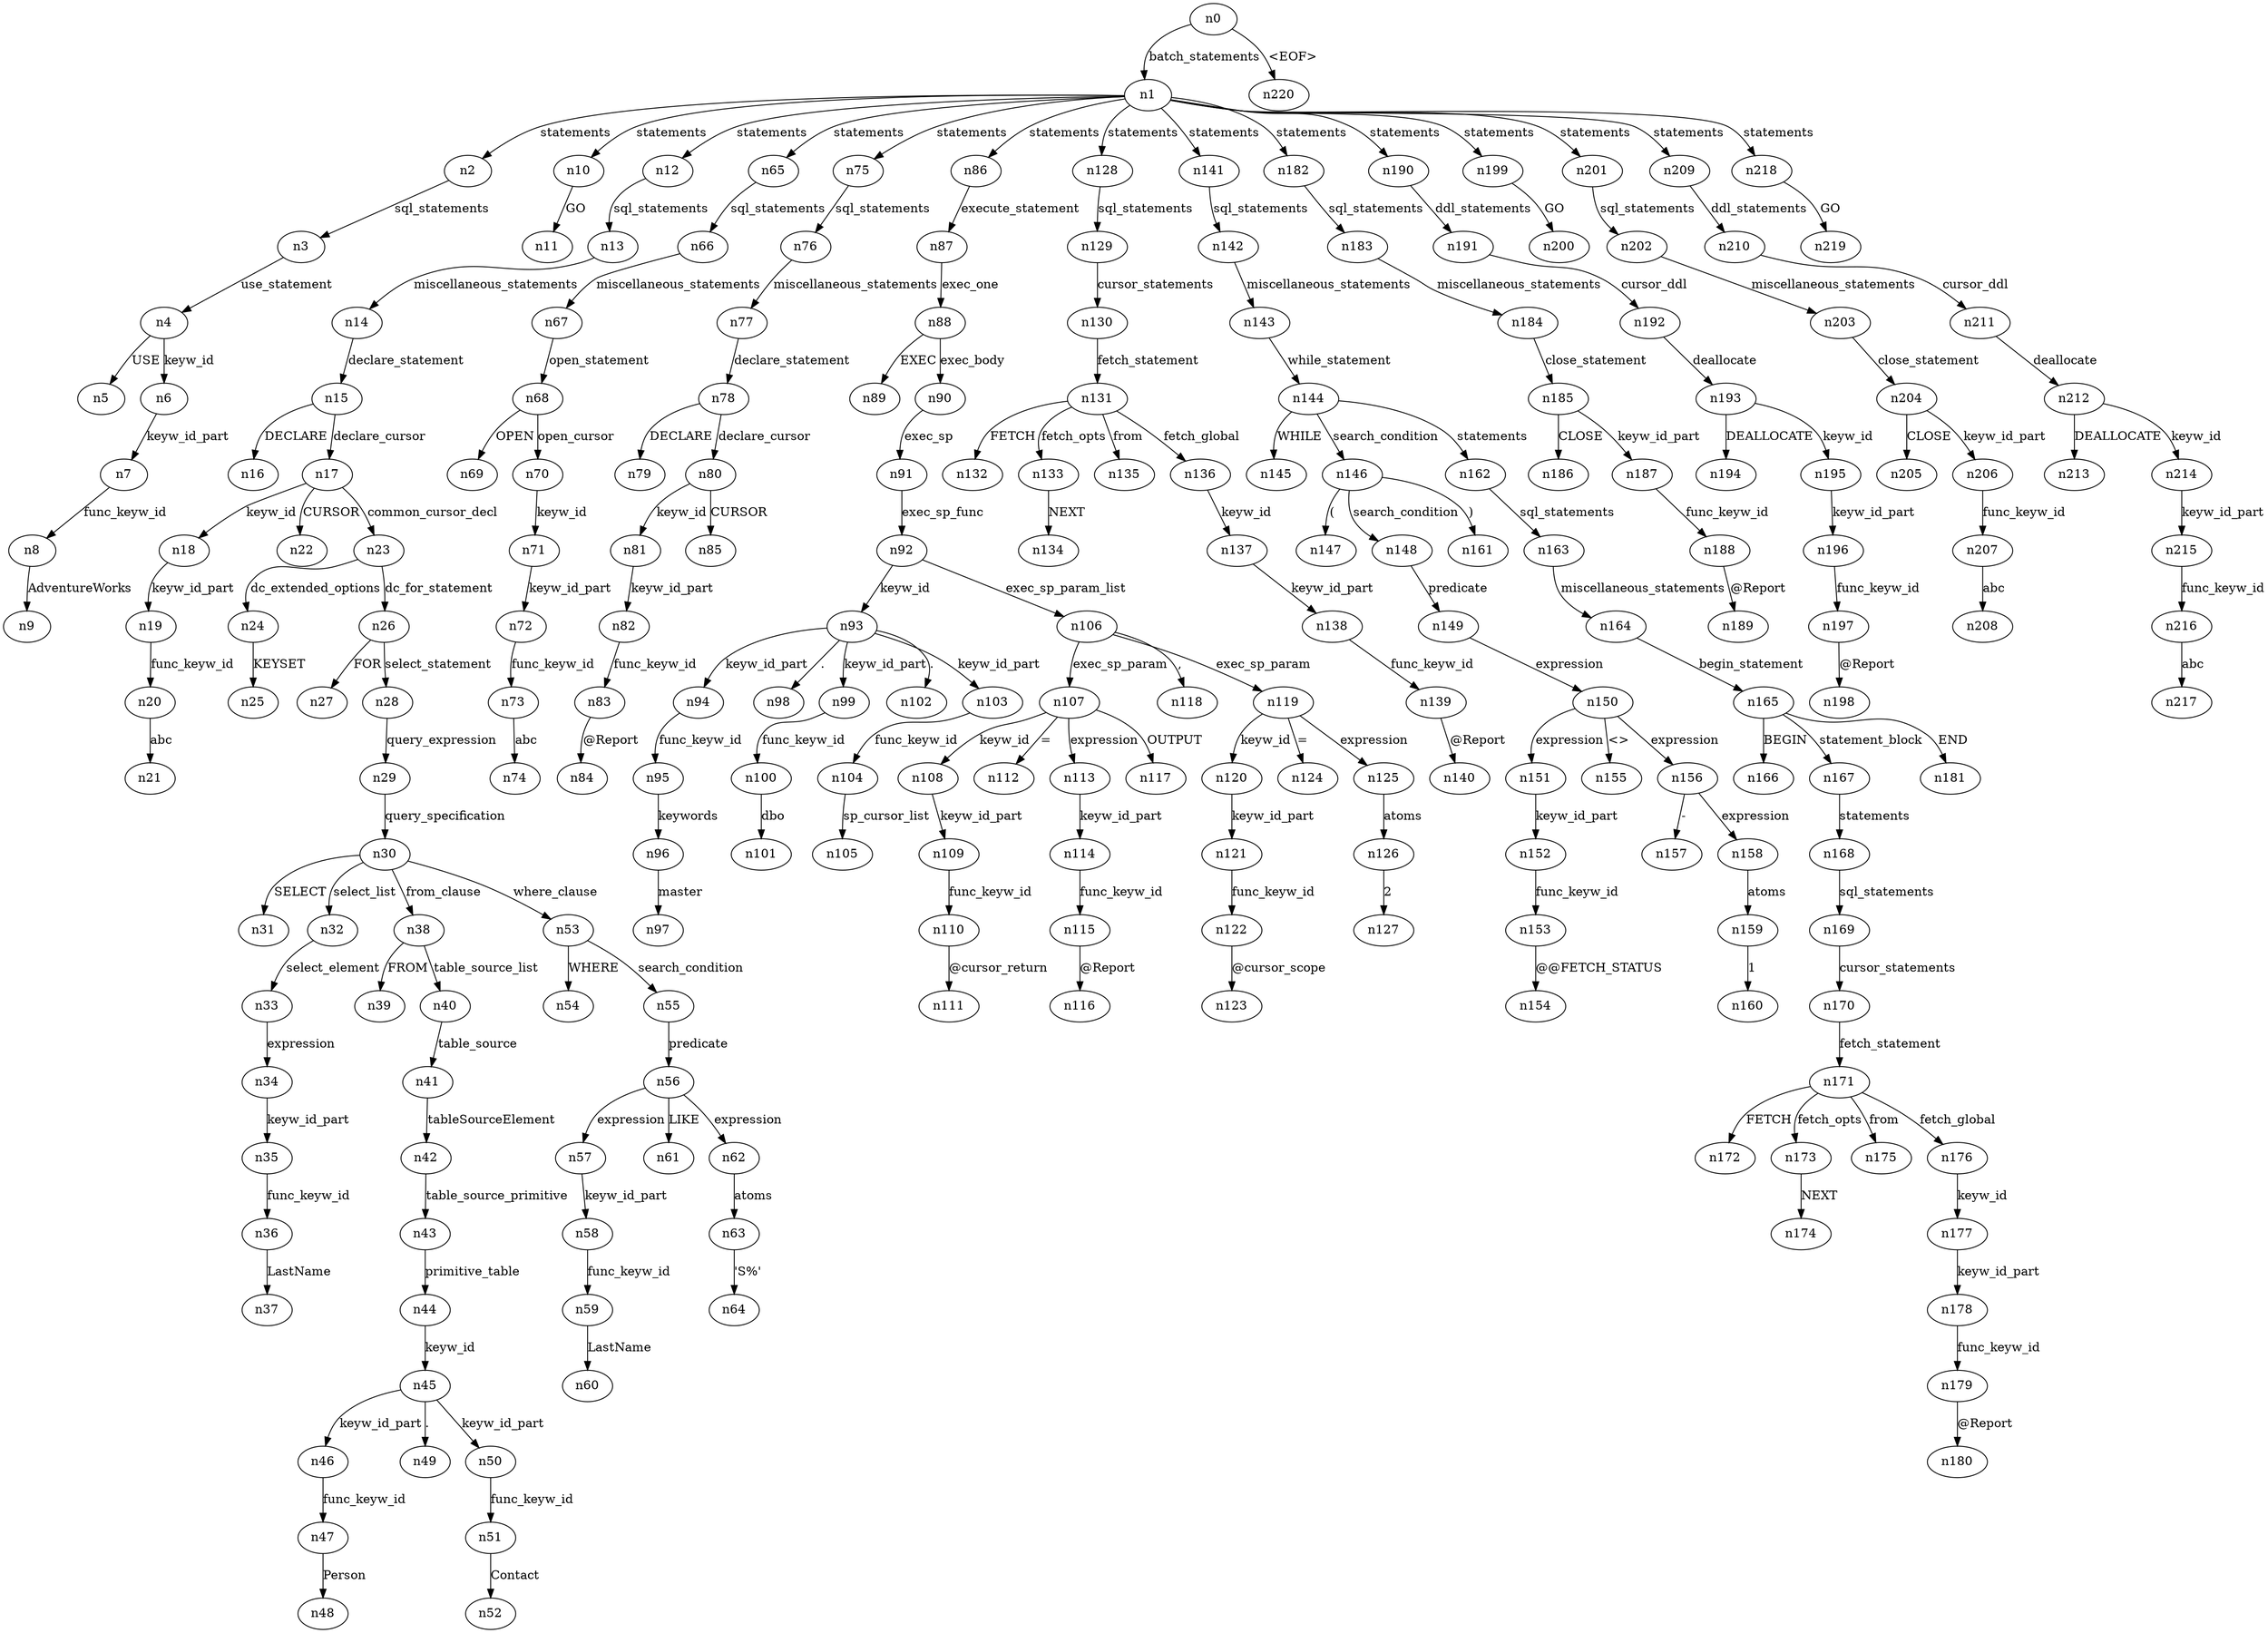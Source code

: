 digraph ParseTree {
  n0 -> n1 [label="batch_statements"];
  n1 -> n2 [label="statements"];
  n2 -> n3 [label="sql_statements"];
  n3 -> n4 [label="use_statement"];
  n4 -> n5 [label="USE"];
  n4 -> n6 [label="keyw_id"];
  n6 -> n7 [label="keyw_id_part"];
  n7 -> n8 [label="func_keyw_id"];
  n8 -> n9 [label="AdventureWorks"];
  n1 -> n10 [label="statements"];
  n10 -> n11 [label="GO"];
  n1 -> n12 [label="statements"];
  n12 -> n13 [label="sql_statements"];
  n13 -> n14 [label="miscellaneous_statements"];
  n14 -> n15 [label="declare_statement"];
  n15 -> n16 [label="DECLARE"];
  n15 -> n17 [label="declare_cursor"];
  n17 -> n18 [label="keyw_id"];
  n18 -> n19 [label="keyw_id_part"];
  n19 -> n20 [label="func_keyw_id"];
  n20 -> n21 [label="abc"];
  n17 -> n22 [label="CURSOR"];
  n17 -> n23 [label="common_cursor_decl"];
  n23 -> n24 [label="dc_extended_options"];
  n24 -> n25 [label="KEYSET"];
  n23 -> n26 [label="dc_for_statement"];
  n26 -> n27 [label="FOR"];
  n26 -> n28 [label="select_statement"];
  n28 -> n29 [label="query_expression"];
  n29 -> n30 [label="query_specification"];
  n30 -> n31 [label="SELECT"];
  n30 -> n32 [label="select_list"];
  n32 -> n33 [label="select_element"];
  n33 -> n34 [label="expression"];
  n34 -> n35 [label="keyw_id_part"];
  n35 -> n36 [label="func_keyw_id"];
  n36 -> n37 [label="LastName"];
  n30 -> n38 [label="from_clause"];
  n38 -> n39 [label="FROM"];
  n38 -> n40 [label="table_source_list"];
  n40 -> n41 [label="table_source"];
  n41 -> n42 [label="tableSourceElement"];
  n42 -> n43 [label="table_source_primitive"];
  n43 -> n44 [label="primitive_table"];
  n44 -> n45 [label="keyw_id"];
  n45 -> n46 [label="keyw_id_part"];
  n46 -> n47 [label="func_keyw_id"];
  n47 -> n48 [label="Person"];
  n45 -> n49 [label="."];
  n45 -> n50 [label="keyw_id_part"];
  n50 -> n51 [label="func_keyw_id"];
  n51 -> n52 [label="Contact"];
  n30 -> n53 [label="where_clause"];
  n53 -> n54 [label="WHERE"];
  n53 -> n55 [label="search_condition"];
  n55 -> n56 [label="predicate"];
  n56 -> n57 [label="expression"];
  n57 -> n58 [label="keyw_id_part"];
  n58 -> n59 [label="func_keyw_id"];
  n59 -> n60 [label="LastName"];
  n56 -> n61 [label="LIKE"];
  n56 -> n62 [label="expression"];
  n62 -> n63 [label="atoms"];
  n63 -> n64 [label="'S%'"];
  n1 -> n65 [label="statements"];
  n65 -> n66 [label="sql_statements"];
  n66 -> n67 [label="miscellaneous_statements"];
  n67 -> n68 [label="open_statement"];
  n68 -> n69 [label="OPEN"];
  n68 -> n70 [label="open_cursor"];
  n70 -> n71 [label="keyw_id"];
  n71 -> n72 [label="keyw_id_part"];
  n72 -> n73 [label="func_keyw_id"];
  n73 -> n74 [label="abc"];
  n1 -> n75 [label="statements"];
  n75 -> n76 [label="sql_statements"];
  n76 -> n77 [label="miscellaneous_statements"];
  n77 -> n78 [label="declare_statement"];
  n78 -> n79 [label="DECLARE"];
  n78 -> n80 [label="declare_cursor"];
  n80 -> n81 [label="keyw_id"];
  n81 -> n82 [label="keyw_id_part"];
  n82 -> n83 [label="func_keyw_id"];
  n83 -> n84 [label="@Report"];
  n80 -> n85 [label="CURSOR"];
  n1 -> n86 [label="statements"];
  n86 -> n87 [label="execute_statement"];
  n87 -> n88 [label="exec_one"];
  n88 -> n89 [label="EXEC"];
  n88 -> n90 [label="exec_body"];
  n90 -> n91 [label="exec_sp"];
  n91 -> n92 [label="exec_sp_func"];
  n92 -> n93 [label="keyw_id"];
  n93 -> n94 [label="keyw_id_part"];
  n94 -> n95 [label="func_keyw_id"];
  n95 -> n96 [label="keywords"];
  n96 -> n97 [label="master"];
  n93 -> n98 [label="."];
  n93 -> n99 [label="keyw_id_part"];
  n99 -> n100 [label="func_keyw_id"];
  n100 -> n101 [label="dbo"];
  n93 -> n102 [label="."];
  n93 -> n103 [label="keyw_id_part"];
  n103 -> n104 [label="func_keyw_id"];
  n104 -> n105 [label="sp_cursor_list"];
  n92 -> n106 [label="exec_sp_param_list"];
  n106 -> n107 [label="exec_sp_param"];
  n107 -> n108 [label="keyw_id"];
  n108 -> n109 [label="keyw_id_part"];
  n109 -> n110 [label="func_keyw_id"];
  n110 -> n111 [label="@cursor_return"];
  n107 -> n112 [label="="];
  n107 -> n113 [label="expression"];
  n113 -> n114 [label="keyw_id_part"];
  n114 -> n115 [label="func_keyw_id"];
  n115 -> n116 [label="@Report"];
  n107 -> n117 [label="OUTPUT"];
  n106 -> n118 [label=","];
  n106 -> n119 [label="exec_sp_param"];
  n119 -> n120 [label="keyw_id"];
  n120 -> n121 [label="keyw_id_part"];
  n121 -> n122 [label="func_keyw_id"];
  n122 -> n123 [label="@cursor_scope"];
  n119 -> n124 [label="="];
  n119 -> n125 [label="expression"];
  n125 -> n126 [label="atoms"];
  n126 -> n127 [label="2"];
  n1 -> n128 [label="statements"];
  n128 -> n129 [label="sql_statements"];
  n129 -> n130 [label="cursor_statements"];
  n130 -> n131 [label="fetch_statement"];
  n131 -> n132 [label="FETCH"];
  n131 -> n133 [label="fetch_opts"];
  n133 -> n134 [label="NEXT"];
  n131 -> n135 [label="from"];
  n131 -> n136 [label="fetch_global"];
  n136 -> n137 [label="keyw_id"];
  n137 -> n138 [label="keyw_id_part"];
  n138 -> n139 [label="func_keyw_id"];
  n139 -> n140 [label="@Report"];
  n1 -> n141 [label="statements"];
  n141 -> n142 [label="sql_statements"];
  n142 -> n143 [label="miscellaneous_statements"];
  n143 -> n144 [label="while_statement"];
  n144 -> n145 [label="WHILE"];
  n144 -> n146 [label="search_condition"];
  n146 -> n147 [label="("];
  n146 -> n148 [label="search_condition"];
  n148 -> n149 [label="predicate"];
  n149 -> n150 [label="expression"];
  n150 -> n151 [label="expression"];
  n151 -> n152 [label="keyw_id_part"];
  n152 -> n153 [label="func_keyw_id"];
  n153 -> n154 [label="@@FETCH_STATUS"];
  n150 -> n155 [label="<>"];
  n150 -> n156 [label="expression"];
  n156 -> n157 [label="-"];
  n156 -> n158 [label="expression"];
  n158 -> n159 [label="atoms"];
  n159 -> n160 [label="1"];
  n146 -> n161 [label=")"];
  n144 -> n162 [label="statements"];
  n162 -> n163 [label="sql_statements"];
  n163 -> n164 [label="miscellaneous_statements"];
  n164 -> n165 [label="begin_statement"];
  n165 -> n166 [label="BEGIN"];
  n165 -> n167 [label="statement_block"];
  n167 -> n168 [label="statements"];
  n168 -> n169 [label="sql_statements"];
  n169 -> n170 [label="cursor_statements"];
  n170 -> n171 [label="fetch_statement"];
  n171 -> n172 [label="FETCH"];
  n171 -> n173 [label="fetch_opts"];
  n173 -> n174 [label="NEXT"];
  n171 -> n175 [label="from"];
  n171 -> n176 [label="fetch_global"];
  n176 -> n177 [label="keyw_id"];
  n177 -> n178 [label="keyw_id_part"];
  n178 -> n179 [label="func_keyw_id"];
  n179 -> n180 [label="@Report"];
  n165 -> n181 [label="END"];
  n1 -> n182 [label="statements"];
  n182 -> n183 [label="sql_statements"];
  n183 -> n184 [label="miscellaneous_statements"];
  n184 -> n185 [label="close_statement"];
  n185 -> n186 [label="CLOSE"];
  n185 -> n187 [label="keyw_id_part"];
  n187 -> n188 [label="func_keyw_id"];
  n188 -> n189 [label="@Report"];
  n1 -> n190 [label="statements"];
  n190 -> n191 [label="ddl_statements"];
  n191 -> n192 [label="cursor_ddl"];
  n192 -> n193 [label="deallocate"];
  n193 -> n194 [label="DEALLOCATE"];
  n193 -> n195 [label="keyw_id"];
  n195 -> n196 [label="keyw_id_part"];
  n196 -> n197 [label="func_keyw_id"];
  n197 -> n198 [label="@Report"];
  n1 -> n199 [label="statements"];
  n199 -> n200 [label="GO"];
  n1 -> n201 [label="statements"];
  n201 -> n202 [label="sql_statements"];
  n202 -> n203 [label="miscellaneous_statements"];
  n203 -> n204 [label="close_statement"];
  n204 -> n205 [label="CLOSE"];
  n204 -> n206 [label="keyw_id_part"];
  n206 -> n207 [label="func_keyw_id"];
  n207 -> n208 [label="abc"];
  n1 -> n209 [label="statements"];
  n209 -> n210 [label="ddl_statements"];
  n210 -> n211 [label="cursor_ddl"];
  n211 -> n212 [label="deallocate"];
  n212 -> n213 [label="DEALLOCATE"];
  n212 -> n214 [label="keyw_id"];
  n214 -> n215 [label="keyw_id_part"];
  n215 -> n216 [label="func_keyw_id"];
  n216 -> n217 [label="abc"];
  n1 -> n218 [label="statements"];
  n218 -> n219 [label="GO"];
  n0 -> n220 [label="<EOF>"];
}